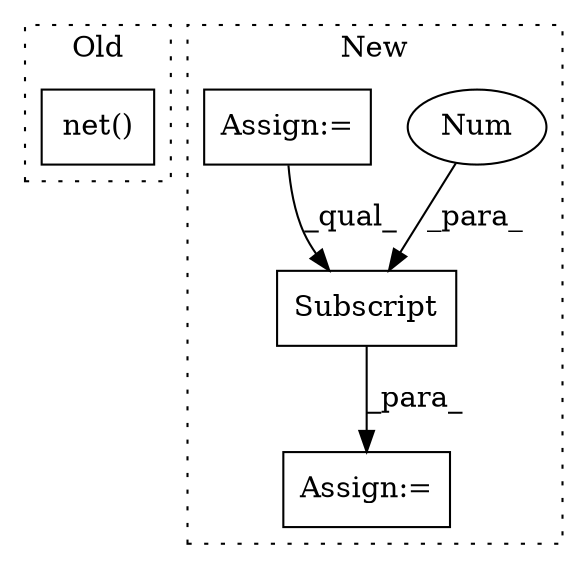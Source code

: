 digraph G {
subgraph cluster0 {
1 [label="net()" a="75" s="827,837" l="9,1" shape="box"];
label = "Old";
style="dotted";
}
subgraph cluster1 {
2 [label="Subscript" a="63" s="989,0" l="12,0" shape="box"];
3 [label="Num" a="76" s="999" l="1" shape="ellipse"];
4 [label="Assign:=" a="68" s="959" l="3" shape="box"];
5 [label="Assign:=" a="68" s="986" l="3" shape="box"];
label = "New";
style="dotted";
}
2 -> 5 [label="_para_"];
3 -> 2 [label="_para_"];
4 -> 2 [label="_qual_"];
}